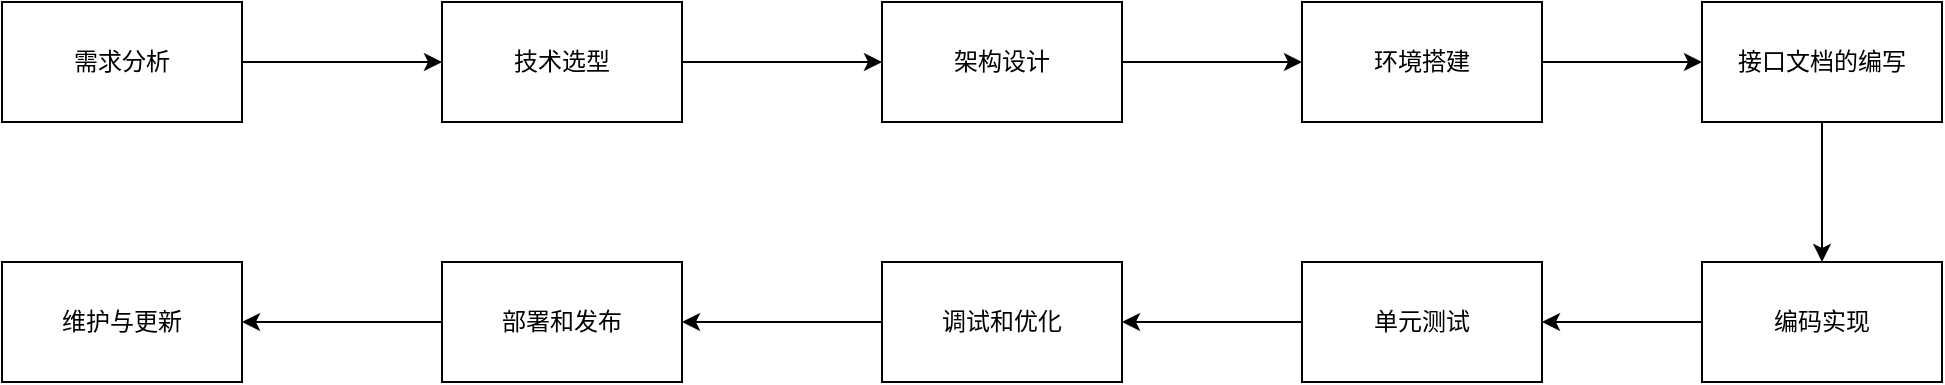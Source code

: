 <mxfile version="22.1.3" type="github">
  <diagram name="第 1 页" id="UfBfakkN9kMQySm8PDR-">
    <mxGraphModel dx="1195" dy="658" grid="1" gridSize="10" guides="1" tooltips="1" connect="1" arrows="1" fold="1" page="1" pageScale="1" pageWidth="3300" pageHeight="4681" math="0" shadow="0">
      <root>
        <mxCell id="0" />
        <mxCell id="1" parent="0" />
        <mxCell id="daGtrmZETrj469mUZ0EX-1" value="需求分析" style="rounded=0;whiteSpace=wrap;html=1;" vertex="1" parent="1">
          <mxGeometry x="130" y="280" width="120" height="60" as="geometry" />
        </mxCell>
        <mxCell id="daGtrmZETrj469mUZ0EX-2" value="" style="endArrow=classic;html=1;rounded=0;exitX=1;exitY=0.5;exitDx=0;exitDy=0;" edge="1" parent="1" source="daGtrmZETrj469mUZ0EX-1" target="daGtrmZETrj469mUZ0EX-3">
          <mxGeometry width="50" height="50" relative="1" as="geometry">
            <mxPoint x="580" y="410" as="sourcePoint" />
            <mxPoint x="370" y="310" as="targetPoint" />
          </mxGeometry>
        </mxCell>
        <mxCell id="daGtrmZETrj469mUZ0EX-3" value="技术选型" style="rounded=0;whiteSpace=wrap;html=1;" vertex="1" parent="1">
          <mxGeometry x="350" y="280" width="120" height="60" as="geometry" />
        </mxCell>
        <mxCell id="daGtrmZETrj469mUZ0EX-5" value="" style="endArrow=classic;html=1;rounded=0;exitX=1;exitY=0.5;exitDx=0;exitDy=0;" edge="1" parent="1" source="daGtrmZETrj469mUZ0EX-3" target="daGtrmZETrj469mUZ0EX-6">
          <mxGeometry width="50" height="50" relative="1" as="geometry">
            <mxPoint x="580" y="410" as="sourcePoint" />
            <mxPoint x="620" y="320" as="targetPoint" />
          </mxGeometry>
        </mxCell>
        <mxCell id="daGtrmZETrj469mUZ0EX-6" value="架构设计" style="rounded=0;whiteSpace=wrap;html=1;" vertex="1" parent="1">
          <mxGeometry x="570" y="280" width="120" height="60" as="geometry" />
        </mxCell>
        <mxCell id="daGtrmZETrj469mUZ0EX-7" value="" style="endArrow=classic;html=1;rounded=0;exitX=1;exitY=0.5;exitDx=0;exitDy=0;" edge="1" parent="1" source="daGtrmZETrj469mUZ0EX-6" target="daGtrmZETrj469mUZ0EX-8">
          <mxGeometry width="50" height="50" relative="1" as="geometry">
            <mxPoint x="695" y="319" as="sourcePoint" />
            <mxPoint x="800" y="320" as="targetPoint" />
          </mxGeometry>
        </mxCell>
        <mxCell id="daGtrmZETrj469mUZ0EX-8" value="环境搭建" style="rounded=0;whiteSpace=wrap;html=1;" vertex="1" parent="1">
          <mxGeometry x="780" y="280" width="120" height="60" as="geometry" />
        </mxCell>
        <mxCell id="daGtrmZETrj469mUZ0EX-9" value="" style="endArrow=classic;html=1;rounded=0;exitX=1;exitY=0.5;exitDx=0;exitDy=0;" edge="1" parent="1" source="daGtrmZETrj469mUZ0EX-8" target="daGtrmZETrj469mUZ0EX-10">
          <mxGeometry width="50" height="50" relative="1" as="geometry">
            <mxPoint x="580" y="410" as="sourcePoint" />
            <mxPoint x="1010" y="310" as="targetPoint" />
          </mxGeometry>
        </mxCell>
        <mxCell id="daGtrmZETrj469mUZ0EX-10" value="接口文档的编写" style="rounded=0;whiteSpace=wrap;html=1;" vertex="1" parent="1">
          <mxGeometry x="980" y="280" width="120" height="60" as="geometry" />
        </mxCell>
        <mxCell id="daGtrmZETrj469mUZ0EX-11" value="" style="endArrow=classic;html=1;rounded=0;exitX=0.5;exitY=1;exitDx=0;exitDy=0;" edge="1" parent="1" source="daGtrmZETrj469mUZ0EX-10" target="daGtrmZETrj469mUZ0EX-12">
          <mxGeometry width="50" height="50" relative="1" as="geometry">
            <mxPoint x="580" y="410" as="sourcePoint" />
            <mxPoint x="1040" y="440" as="targetPoint" />
          </mxGeometry>
        </mxCell>
        <mxCell id="daGtrmZETrj469mUZ0EX-12" value="编码实现" style="rounded=0;whiteSpace=wrap;html=1;" vertex="1" parent="1">
          <mxGeometry x="980" y="410" width="120" height="60" as="geometry" />
        </mxCell>
        <mxCell id="daGtrmZETrj469mUZ0EX-13" value="" style="endArrow=classic;html=1;rounded=0;exitX=0;exitY=0.5;exitDx=0;exitDy=0;" edge="1" parent="1" source="daGtrmZETrj469mUZ0EX-12" target="daGtrmZETrj469mUZ0EX-14">
          <mxGeometry width="50" height="50" relative="1" as="geometry">
            <mxPoint x="580" y="410" as="sourcePoint" />
            <mxPoint x="880" y="440" as="targetPoint" />
          </mxGeometry>
        </mxCell>
        <mxCell id="daGtrmZETrj469mUZ0EX-14" value="单元测试" style="rounded=0;whiteSpace=wrap;html=1;" vertex="1" parent="1">
          <mxGeometry x="780" y="410" width="120" height="60" as="geometry" />
        </mxCell>
        <mxCell id="daGtrmZETrj469mUZ0EX-15" value="" style="endArrow=classic;html=1;rounded=0;exitX=0;exitY=0.5;exitDx=0;exitDy=0;" edge="1" parent="1" source="daGtrmZETrj469mUZ0EX-14" target="daGtrmZETrj469mUZ0EX-16">
          <mxGeometry width="50" height="50" relative="1" as="geometry">
            <mxPoint x="580" y="410" as="sourcePoint" />
            <mxPoint x="680" y="440" as="targetPoint" />
          </mxGeometry>
        </mxCell>
        <mxCell id="daGtrmZETrj469mUZ0EX-16" value="调试和优化" style="rounded=0;whiteSpace=wrap;html=1;" vertex="1" parent="1">
          <mxGeometry x="570" y="410" width="120" height="60" as="geometry" />
        </mxCell>
        <mxCell id="daGtrmZETrj469mUZ0EX-17" value="" style="endArrow=classic;html=1;rounded=0;exitX=0;exitY=0.5;exitDx=0;exitDy=0;" edge="1" parent="1" source="daGtrmZETrj469mUZ0EX-16" target="daGtrmZETrj469mUZ0EX-18">
          <mxGeometry width="50" height="50" relative="1" as="geometry">
            <mxPoint x="580" y="410" as="sourcePoint" />
            <mxPoint x="480" y="440" as="targetPoint" />
          </mxGeometry>
        </mxCell>
        <mxCell id="daGtrmZETrj469mUZ0EX-18" value="部署和发布" style="rounded=0;whiteSpace=wrap;html=1;" vertex="1" parent="1">
          <mxGeometry x="350" y="410" width="120" height="60" as="geometry" />
        </mxCell>
        <mxCell id="daGtrmZETrj469mUZ0EX-19" value="" style="endArrow=classic;html=1;rounded=0;exitX=0;exitY=0.5;exitDx=0;exitDy=0;" edge="1" parent="1" source="daGtrmZETrj469mUZ0EX-18" target="daGtrmZETrj469mUZ0EX-20">
          <mxGeometry width="50" height="50" relative="1" as="geometry">
            <mxPoint x="580" y="410" as="sourcePoint" />
            <mxPoint x="240" y="440" as="targetPoint" />
          </mxGeometry>
        </mxCell>
        <mxCell id="daGtrmZETrj469mUZ0EX-20" value="维护与更新" style="rounded=0;whiteSpace=wrap;html=1;" vertex="1" parent="1">
          <mxGeometry x="130" y="410" width="120" height="60" as="geometry" />
        </mxCell>
      </root>
    </mxGraphModel>
  </diagram>
</mxfile>
